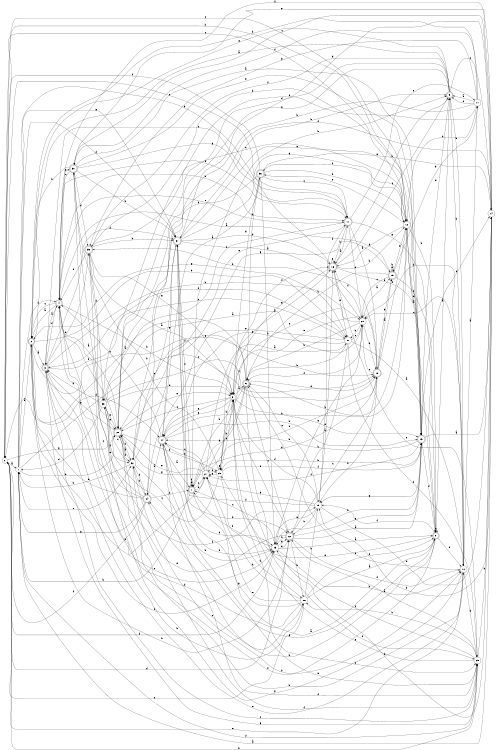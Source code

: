 digraph n30_7 {
__start0 [label="" shape="none"];

rankdir=LR;
size="8,5";

s0 [style="filled", color="black", fillcolor="white" shape="circle", label="0"];
s1 [style="filled", color="black", fillcolor="white" shape="circle", label="1"];
s2 [style="rounded,filled", color="black", fillcolor="white" shape="doublecircle", label="2"];
s3 [style="rounded,filled", color="black", fillcolor="white" shape="doublecircle", label="3"];
s4 [style="rounded,filled", color="black", fillcolor="white" shape="doublecircle", label="4"];
s5 [style="filled", color="black", fillcolor="white" shape="circle", label="5"];
s6 [style="rounded,filled", color="black", fillcolor="white" shape="doublecircle", label="6"];
s7 [style="rounded,filled", color="black", fillcolor="white" shape="doublecircle", label="7"];
s8 [style="rounded,filled", color="black", fillcolor="white" shape="doublecircle", label="8"];
s9 [style="rounded,filled", color="black", fillcolor="white" shape="doublecircle", label="9"];
s10 [style="filled", color="black", fillcolor="white" shape="circle", label="10"];
s11 [style="filled", color="black", fillcolor="white" shape="circle", label="11"];
s12 [style="filled", color="black", fillcolor="white" shape="circle", label="12"];
s13 [style="rounded,filled", color="black", fillcolor="white" shape="doublecircle", label="13"];
s14 [style="filled", color="black", fillcolor="white" shape="circle", label="14"];
s15 [style="filled", color="black", fillcolor="white" shape="circle", label="15"];
s16 [style="rounded,filled", color="black", fillcolor="white" shape="doublecircle", label="16"];
s17 [style="rounded,filled", color="black", fillcolor="white" shape="doublecircle", label="17"];
s18 [style="rounded,filled", color="black", fillcolor="white" shape="doublecircle", label="18"];
s19 [style="rounded,filled", color="black", fillcolor="white" shape="doublecircle", label="19"];
s20 [style="filled", color="black", fillcolor="white" shape="circle", label="20"];
s21 [style="filled", color="black", fillcolor="white" shape="circle", label="21"];
s22 [style="rounded,filled", color="black", fillcolor="white" shape="doublecircle", label="22"];
s23 [style="filled", color="black", fillcolor="white" shape="circle", label="23"];
s24 [style="rounded,filled", color="black", fillcolor="white" shape="doublecircle", label="24"];
s25 [style="filled", color="black", fillcolor="white" shape="circle", label="25"];
s26 [style="filled", color="black", fillcolor="white" shape="circle", label="26"];
s27 [style="filled", color="black", fillcolor="white" shape="circle", label="27"];
s28 [style="rounded,filled", color="black", fillcolor="white" shape="doublecircle", label="28"];
s29 [style="filled", color="black", fillcolor="white" shape="circle", label="29"];
s30 [style="rounded,filled", color="black", fillcolor="white" shape="doublecircle", label="30"];
s31 [style="rounded,filled", color="black", fillcolor="white" shape="doublecircle", label="31"];
s32 [style="filled", color="black", fillcolor="white" shape="circle", label="32"];
s33 [style="filled", color="black", fillcolor="white" shape="circle", label="33"];
s34 [style="rounded,filled", color="black", fillcolor="white" shape="doublecircle", label="34"];
s35 [style="rounded,filled", color="black", fillcolor="white" shape="doublecircle", label="35"];
s36 [style="rounded,filled", color="black", fillcolor="white" shape="doublecircle", label="36"];
s0 -> s1 [label="a"];
s0 -> s12 [label="b"];
s0 -> s12 [label="c"];
s0 -> s22 [label="d"];
s0 -> s10 [label="e"];
s0 -> s23 [label="f"];
s0 -> s28 [label="g"];
s0 -> s25 [label="h"];
s1 -> s2 [label="a"];
s1 -> s17 [label="b"];
s1 -> s18 [label="c"];
s1 -> s4 [label="d"];
s1 -> s32 [label="e"];
s1 -> s31 [label="f"];
s1 -> s31 [label="g"];
s1 -> s28 [label="h"];
s2 -> s3 [label="a"];
s2 -> s21 [label="b"];
s2 -> s23 [label="c"];
s2 -> s24 [label="d"];
s2 -> s18 [label="e"];
s2 -> s23 [label="f"];
s2 -> s21 [label="g"];
s2 -> s22 [label="h"];
s3 -> s4 [label="a"];
s3 -> s20 [label="b"];
s3 -> s21 [label="c"];
s3 -> s35 [label="d"];
s3 -> s10 [label="e"];
s3 -> s31 [label="f"];
s3 -> s25 [label="g"];
s3 -> s26 [label="h"];
s4 -> s2 [label="a"];
s4 -> s5 [label="b"];
s4 -> s2 [label="c"];
s4 -> s3 [label="d"];
s4 -> s17 [label="e"];
s4 -> s17 [label="f"];
s4 -> s30 [label="g"];
s4 -> s17 [label="h"];
s5 -> s6 [label="a"];
s5 -> s29 [label="b"];
s5 -> s28 [label="c"];
s5 -> s13 [label="d"];
s5 -> s24 [label="e"];
s5 -> s16 [label="f"];
s5 -> s24 [label="g"];
s5 -> s25 [label="h"];
s6 -> s0 [label="a"];
s6 -> s7 [label="b"];
s6 -> s22 [label="c"];
s6 -> s18 [label="d"];
s6 -> s25 [label="e"];
s6 -> s28 [label="f"];
s6 -> s7 [label="g"];
s6 -> s36 [label="h"];
s7 -> s8 [label="a"];
s7 -> s1 [label="b"];
s7 -> s27 [label="c"];
s7 -> s7 [label="d"];
s7 -> s27 [label="e"];
s7 -> s7 [label="f"];
s7 -> s18 [label="g"];
s7 -> s9 [label="h"];
s8 -> s9 [label="a"];
s8 -> s32 [label="b"];
s8 -> s8 [label="c"];
s8 -> s10 [label="d"];
s8 -> s29 [label="e"];
s8 -> s15 [label="f"];
s8 -> s34 [label="g"];
s8 -> s34 [label="h"];
s9 -> s2 [label="a"];
s9 -> s10 [label="b"];
s9 -> s14 [label="c"];
s9 -> s28 [label="d"];
s9 -> s2 [label="e"];
s9 -> s35 [label="f"];
s9 -> s28 [label="g"];
s9 -> s16 [label="h"];
s10 -> s11 [label="a"];
s10 -> s28 [label="b"];
s10 -> s20 [label="c"];
s10 -> s25 [label="d"];
s10 -> s6 [label="e"];
s10 -> s20 [label="f"];
s10 -> s35 [label="g"];
s10 -> s9 [label="h"];
s11 -> s9 [label="a"];
s11 -> s2 [label="b"];
s11 -> s9 [label="c"];
s11 -> s12 [label="d"];
s11 -> s33 [label="e"];
s11 -> s30 [label="f"];
s11 -> s35 [label="g"];
s11 -> s28 [label="h"];
s12 -> s13 [label="a"];
s12 -> s6 [label="b"];
s12 -> s0 [label="c"];
s12 -> s13 [label="d"];
s12 -> s36 [label="e"];
s12 -> s36 [label="f"];
s12 -> s16 [label="g"];
s12 -> s8 [label="h"];
s13 -> s14 [label="a"];
s13 -> s24 [label="b"];
s13 -> s14 [label="c"];
s13 -> s8 [label="d"];
s13 -> s9 [label="e"];
s13 -> s27 [label="f"];
s13 -> s15 [label="g"];
s13 -> s29 [label="h"];
s14 -> s1 [label="a"];
s14 -> s15 [label="b"];
s14 -> s30 [label="c"];
s14 -> s34 [label="d"];
s14 -> s30 [label="e"];
s14 -> s4 [label="f"];
s14 -> s31 [label="g"];
s14 -> s23 [label="h"];
s15 -> s16 [label="a"];
s15 -> s22 [label="b"];
s15 -> s6 [label="c"];
s15 -> s5 [label="d"];
s15 -> s23 [label="e"];
s15 -> s31 [label="f"];
s15 -> s27 [label="g"];
s15 -> s14 [label="h"];
s16 -> s17 [label="a"];
s16 -> s8 [label="b"];
s16 -> s0 [label="c"];
s16 -> s21 [label="d"];
s16 -> s16 [label="e"];
s16 -> s9 [label="f"];
s16 -> s5 [label="g"];
s16 -> s12 [label="h"];
s17 -> s18 [label="a"];
s17 -> s15 [label="b"];
s17 -> s3 [label="c"];
s17 -> s20 [label="d"];
s17 -> s11 [label="e"];
s17 -> s33 [label="f"];
s17 -> s8 [label="g"];
s17 -> s16 [label="h"];
s18 -> s19 [label="a"];
s18 -> s15 [label="b"];
s18 -> s20 [label="c"];
s18 -> s27 [label="d"];
s18 -> s5 [label="e"];
s18 -> s12 [label="f"];
s18 -> s19 [label="g"];
s18 -> s35 [label="h"];
s19 -> s4 [label="a"];
s19 -> s6 [label="b"];
s19 -> s20 [label="c"];
s19 -> s19 [label="d"];
s19 -> s12 [label="e"];
s19 -> s8 [label="f"];
s19 -> s11 [label="g"];
s19 -> s19 [label="h"];
s20 -> s19 [label="a"];
s20 -> s21 [label="b"];
s20 -> s29 [label="c"];
s20 -> s6 [label="d"];
s20 -> s18 [label="e"];
s20 -> s16 [label="f"];
s20 -> s23 [label="g"];
s20 -> s6 [label="h"];
s21 -> s10 [label="a"];
s21 -> s22 [label="b"];
s21 -> s20 [label="c"];
s21 -> s3 [label="d"];
s21 -> s34 [label="e"];
s21 -> s25 [label="f"];
s21 -> s24 [label="g"];
s21 -> s6 [label="h"];
s22 -> s13 [label="a"];
s22 -> s23 [label="b"];
s22 -> s18 [label="c"];
s22 -> s10 [label="d"];
s22 -> s4 [label="e"];
s22 -> s5 [label="f"];
s22 -> s13 [label="g"];
s22 -> s26 [label="h"];
s23 -> s8 [label="a"];
s23 -> s13 [label="b"];
s23 -> s7 [label="c"];
s23 -> s24 [label="d"];
s23 -> s22 [label="e"];
s23 -> s7 [label="f"];
s23 -> s22 [label="g"];
s23 -> s10 [label="h"];
s24 -> s7 [label="a"];
s24 -> s12 [label="b"];
s24 -> s4 [label="c"];
s24 -> s23 [label="d"];
s24 -> s25 [label="e"];
s24 -> s25 [label="f"];
s24 -> s31 [label="g"];
s24 -> s13 [label="h"];
s25 -> s22 [label="a"];
s25 -> s26 [label="b"];
s25 -> s3 [label="c"];
s25 -> s1 [label="d"];
s25 -> s16 [label="e"];
s25 -> s5 [label="f"];
s25 -> s5 [label="g"];
s25 -> s14 [label="h"];
s26 -> s8 [label="a"];
s26 -> s15 [label="b"];
s26 -> s0 [label="c"];
s26 -> s4 [label="d"];
s26 -> s27 [label="e"];
s26 -> s8 [label="f"];
s26 -> s31 [label="g"];
s26 -> s27 [label="h"];
s27 -> s21 [label="a"];
s27 -> s6 [label="b"];
s27 -> s24 [label="c"];
s27 -> s24 [label="d"];
s27 -> s28 [label="e"];
s27 -> s29 [label="f"];
s27 -> s28 [label="g"];
s27 -> s3 [label="h"];
s28 -> s4 [label="a"];
s28 -> s29 [label="b"];
s28 -> s26 [label="c"];
s28 -> s32 [label="d"];
s28 -> s5 [label="e"];
s28 -> s4 [label="f"];
s28 -> s3 [label="g"];
s28 -> s32 [label="h"];
s29 -> s16 [label="a"];
s29 -> s30 [label="b"];
s29 -> s33 [label="c"];
s29 -> s5 [label="d"];
s29 -> s29 [label="e"];
s29 -> s13 [label="f"];
s29 -> s27 [label="g"];
s29 -> s26 [label="h"];
s30 -> s13 [label="a"];
s30 -> s31 [label="b"];
s30 -> s4 [label="c"];
s30 -> s35 [label="d"];
s30 -> s13 [label="e"];
s30 -> s10 [label="f"];
s30 -> s17 [label="g"];
s30 -> s2 [label="h"];
s31 -> s20 [label="a"];
s31 -> s9 [label="b"];
s31 -> s32 [label="c"];
s31 -> s22 [label="d"];
s31 -> s13 [label="e"];
s31 -> s7 [label="f"];
s31 -> s12 [label="g"];
s31 -> s16 [label="h"];
s32 -> s28 [label="a"];
s32 -> s1 [label="b"];
s32 -> s33 [label="c"];
s32 -> s34 [label="d"];
s32 -> s17 [label="e"];
s32 -> s25 [label="f"];
s32 -> s19 [label="g"];
s32 -> s23 [label="h"];
s33 -> s20 [label="a"];
s33 -> s3 [label="b"];
s33 -> s18 [label="c"];
s33 -> s1 [label="d"];
s33 -> s28 [label="e"];
s33 -> s15 [label="f"];
s33 -> s28 [label="g"];
s33 -> s5 [label="h"];
s34 -> s24 [label="a"];
s34 -> s32 [label="b"];
s34 -> s4 [label="c"];
s34 -> s2 [label="d"];
s34 -> s30 [label="e"];
s34 -> s0 [label="f"];
s34 -> s1 [label="g"];
s34 -> s7 [label="h"];
s35 -> s5 [label="a"];
s35 -> s13 [label="b"];
s35 -> s12 [label="c"];
s35 -> s33 [label="d"];
s35 -> s4 [label="e"];
s35 -> s32 [label="f"];
s35 -> s5 [label="g"];
s35 -> s31 [label="h"];
s36 -> s24 [label="a"];
s36 -> s12 [label="b"];
s36 -> s17 [label="c"];
s36 -> s32 [label="d"];
s36 -> s14 [label="e"];
s36 -> s0 [label="f"];
s36 -> s5 [label="g"];
s36 -> s23 [label="h"];

}
